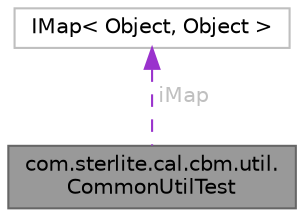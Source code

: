 digraph "com.sterlite.cal.cbm.util.CommonUtilTest"
{
 // LATEX_PDF_SIZE
  bgcolor="transparent";
  edge [fontname=Helvetica,fontsize=10,labelfontname=Helvetica,labelfontsize=10];
  node [fontname=Helvetica,fontsize=10,shape=box,height=0.2,width=0.4];
  Node1 [id="Node000001",label="com.sterlite.cal.cbm.util.\lCommonUtilTest",height=0.2,width=0.4,color="gray40", fillcolor="grey60", style="filled", fontcolor="black",tooltip=" "];
  Node2 -> Node1 [id="edge1_Node000001_Node000002",dir="back",color="darkorchid3",style="dashed",tooltip=" ",label=" iMap",fontcolor="grey" ];
  Node2 [id="Node000002",label="IMap\< Object, Object \>",height=0.2,width=0.4,color="grey75", fillcolor="white", style="filled",tooltip=" "];
}
